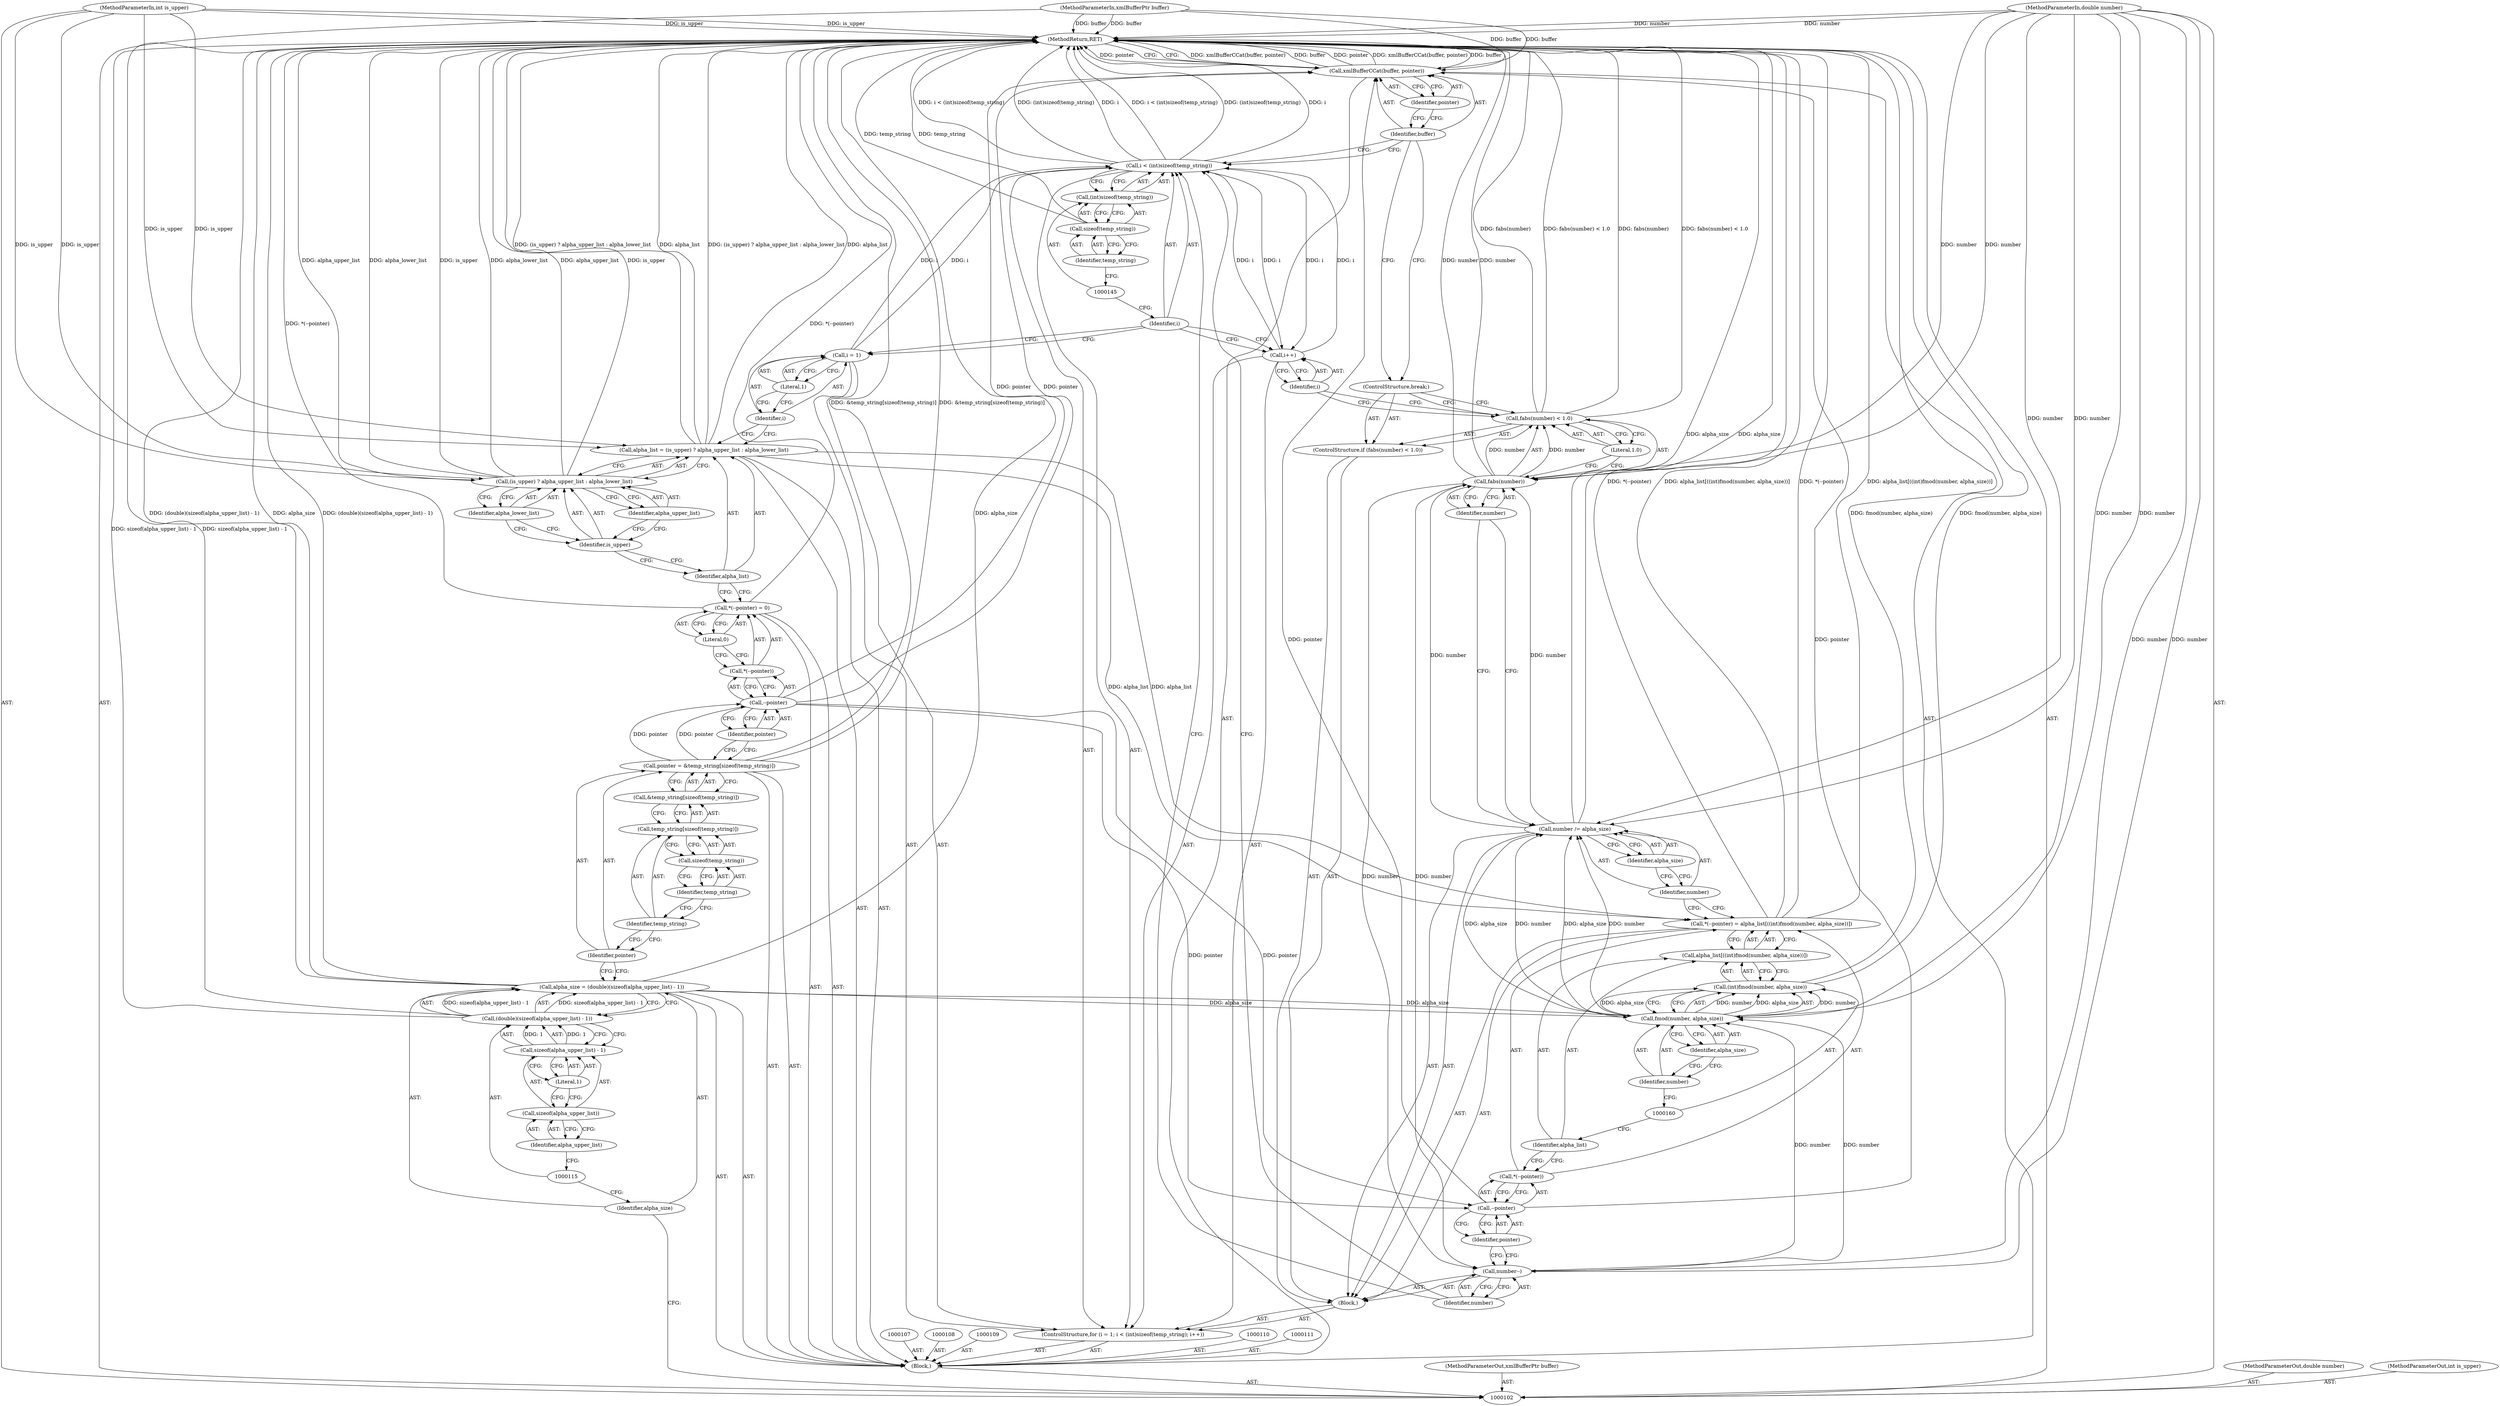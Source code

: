 digraph "1_Chrome_96dbafe288dbe2f0cc45fa3c39daf6d0c37acbab_20" {
"1000176" [label="(MethodReturn,RET)"];
"1000103" [label="(MethodParameterIn,xmlBufferPtr buffer)"];
"1000259" [label="(MethodParameterOut,xmlBufferPtr buffer)"];
"1000122" [label="(Call,&temp_string[sizeof(temp_string)])"];
"1000123" [label="(Call,temp_string[sizeof(temp_string)])"];
"1000124" [label="(Identifier,temp_string)"];
"1000125" [label="(Call,sizeof(temp_string))"];
"1000126" [label="(Identifier,temp_string)"];
"1000120" [label="(Call,pointer = &temp_string[sizeof(temp_string)])"];
"1000121" [label="(Identifier,pointer)"];
"1000131" [label="(Literal,0)"];
"1000127" [label="(Call,*(--pointer) = 0)"];
"1000128" [label="(Call,*(--pointer))"];
"1000129" [label="(Call,--pointer)"];
"1000130" [label="(Identifier,pointer)"];
"1000134" [label="(Call,(is_upper) ? alpha_upper_list : alpha_lower_list)"];
"1000135" [label="(Identifier,is_upper)"];
"1000136" [label="(Identifier,alpha_upper_list)"];
"1000132" [label="(Call,alpha_list = (is_upper) ? alpha_upper_list : alpha_lower_list)"];
"1000133" [label="(Identifier,alpha_list)"];
"1000137" [label="(Identifier,alpha_lower_list)"];
"1000141" [label="(Literal,1)"];
"1000142" [label="(Call,i < (int)sizeof(temp_string))"];
"1000143" [label="(Identifier,i)"];
"1000144" [label="(Call,(int)sizeof(temp_string))"];
"1000146" [label="(Call,sizeof(temp_string))"];
"1000147" [label="(Identifier,temp_string)"];
"1000138" [label="(ControlStructure,for (i = 1; i < (int)sizeof(temp_string); i++))"];
"1000148" [label="(Call,i++)"];
"1000149" [label="(Identifier,i)"];
"1000150" [label="(Block,)"];
"1000139" [label="(Call,i = 1)"];
"1000140" [label="(Identifier,i)"];
"1000151" [label="(Call,number--)"];
"1000152" [label="(Identifier,number)"];
"1000157" [label="(Call,alpha_list[((int)fmod(number, alpha_size))])"];
"1000158" [label="(Identifier,alpha_list)"];
"1000153" [label="(Call,*(--pointer) = alpha_list[((int)fmod(number, alpha_size))])"];
"1000154" [label="(Call,*(--pointer))"];
"1000159" [label="(Call,(int)fmod(number, alpha_size))"];
"1000161" [label="(Call,fmod(number, alpha_size))"];
"1000162" [label="(Identifier,number)"];
"1000155" [label="(Call,--pointer)"];
"1000163" [label="(Identifier,alpha_size)"];
"1000156" [label="(Identifier,pointer)"];
"1000166" [label="(Identifier,alpha_size)"];
"1000164" [label="(Call,number /= alpha_size)"];
"1000165" [label="(Identifier,number)"];
"1000104" [label="(MethodParameterIn,double number)"];
"1000260" [label="(MethodParameterOut,double number)"];
"1000167" [label="(ControlStructure,if (fabs(number) < 1.0))"];
"1000170" [label="(Identifier,number)"];
"1000171" [label="(Literal,1.0)"];
"1000168" [label="(Call,fabs(number) < 1.0)"];
"1000169" [label="(Call,fabs(number))"];
"1000172" [label="(ControlStructure,break;)"];
"1000174" [label="(Identifier,buffer)"];
"1000175" [label="(Identifier,pointer)"];
"1000173" [label="(Call,xmlBufferCCat(buffer, pointer))"];
"1000105" [label="(MethodParameterIn,int is_upper)"];
"1000261" [label="(MethodParameterOut,int is_upper)"];
"1000106" [label="(Block,)"];
"1000112" [label="(Call,alpha_size = (double)(sizeof(alpha_upper_list) - 1))"];
"1000113" [label="(Identifier,alpha_size)"];
"1000114" [label="(Call,(double)(sizeof(alpha_upper_list) - 1))"];
"1000116" [label="(Call,sizeof(alpha_upper_list) - 1)"];
"1000117" [label="(Call,sizeof(alpha_upper_list))"];
"1000118" [label="(Identifier,alpha_upper_list)"];
"1000119" [label="(Literal,1)"];
"1000176" -> "1000102"  [label="AST: "];
"1000176" -> "1000173"  [label="CFG: "];
"1000142" -> "1000176"  [label="DDG: i < (int)sizeof(temp_string)"];
"1000142" -> "1000176"  [label="DDG: (int)sizeof(temp_string)"];
"1000142" -> "1000176"  [label="DDG: i"];
"1000168" -> "1000176"  [label="DDG: fabs(number)"];
"1000168" -> "1000176"  [label="DDG: fabs(number) < 1.0"];
"1000153" -> "1000176"  [label="DDG: alpha_list[((int)fmod(number, alpha_size))]"];
"1000153" -> "1000176"  [label="DDG: *(--pointer)"];
"1000104" -> "1000176"  [label="DDG: number"];
"1000105" -> "1000176"  [label="DDG: is_upper"];
"1000112" -> "1000176"  [label="DDG: (double)(sizeof(alpha_upper_list) - 1)"];
"1000112" -> "1000176"  [label="DDG: alpha_size"];
"1000164" -> "1000176"  [label="DDG: alpha_size"];
"1000169" -> "1000176"  [label="DDG: number"];
"1000127" -> "1000176"  [label="DDG: *(--pointer)"];
"1000103" -> "1000176"  [label="DDG: buffer"];
"1000132" -> "1000176"  [label="DDG: (is_upper) ? alpha_upper_list : alpha_lower_list"];
"1000132" -> "1000176"  [label="DDG: alpha_list"];
"1000134" -> "1000176"  [label="DDG: is_upper"];
"1000134" -> "1000176"  [label="DDG: alpha_upper_list"];
"1000134" -> "1000176"  [label="DDG: alpha_lower_list"];
"1000173" -> "1000176"  [label="DDG: xmlBufferCCat(buffer, pointer)"];
"1000173" -> "1000176"  [label="DDG: buffer"];
"1000173" -> "1000176"  [label="DDG: pointer"];
"1000120" -> "1000176"  [label="DDG: &temp_string[sizeof(temp_string)]"];
"1000146" -> "1000176"  [label="DDG: temp_string"];
"1000159" -> "1000176"  [label="DDG: fmod(number, alpha_size)"];
"1000114" -> "1000176"  [label="DDG: sizeof(alpha_upper_list) - 1"];
"1000103" -> "1000102"  [label="AST: "];
"1000103" -> "1000176"  [label="DDG: buffer"];
"1000103" -> "1000173"  [label="DDG: buffer"];
"1000259" -> "1000102"  [label="AST: "];
"1000122" -> "1000120"  [label="AST: "];
"1000122" -> "1000123"  [label="CFG: "];
"1000123" -> "1000122"  [label="AST: "];
"1000120" -> "1000122"  [label="CFG: "];
"1000123" -> "1000122"  [label="AST: "];
"1000123" -> "1000125"  [label="CFG: "];
"1000124" -> "1000123"  [label="AST: "];
"1000125" -> "1000123"  [label="AST: "];
"1000122" -> "1000123"  [label="CFG: "];
"1000124" -> "1000123"  [label="AST: "];
"1000124" -> "1000121"  [label="CFG: "];
"1000126" -> "1000124"  [label="CFG: "];
"1000125" -> "1000123"  [label="AST: "];
"1000125" -> "1000126"  [label="CFG: "];
"1000126" -> "1000125"  [label="AST: "];
"1000123" -> "1000125"  [label="CFG: "];
"1000126" -> "1000125"  [label="AST: "];
"1000126" -> "1000124"  [label="CFG: "];
"1000125" -> "1000126"  [label="CFG: "];
"1000120" -> "1000106"  [label="AST: "];
"1000120" -> "1000122"  [label="CFG: "];
"1000121" -> "1000120"  [label="AST: "];
"1000122" -> "1000120"  [label="AST: "];
"1000130" -> "1000120"  [label="CFG: "];
"1000120" -> "1000176"  [label="DDG: &temp_string[sizeof(temp_string)]"];
"1000120" -> "1000129"  [label="DDG: pointer"];
"1000121" -> "1000120"  [label="AST: "];
"1000121" -> "1000112"  [label="CFG: "];
"1000124" -> "1000121"  [label="CFG: "];
"1000131" -> "1000127"  [label="AST: "];
"1000131" -> "1000128"  [label="CFG: "];
"1000127" -> "1000131"  [label="CFG: "];
"1000127" -> "1000106"  [label="AST: "];
"1000127" -> "1000131"  [label="CFG: "];
"1000128" -> "1000127"  [label="AST: "];
"1000131" -> "1000127"  [label="AST: "];
"1000133" -> "1000127"  [label="CFG: "];
"1000127" -> "1000176"  [label="DDG: *(--pointer)"];
"1000128" -> "1000127"  [label="AST: "];
"1000128" -> "1000129"  [label="CFG: "];
"1000129" -> "1000128"  [label="AST: "];
"1000131" -> "1000128"  [label="CFG: "];
"1000129" -> "1000128"  [label="AST: "];
"1000129" -> "1000130"  [label="CFG: "];
"1000130" -> "1000129"  [label="AST: "];
"1000128" -> "1000129"  [label="CFG: "];
"1000120" -> "1000129"  [label="DDG: pointer"];
"1000129" -> "1000155"  [label="DDG: pointer"];
"1000129" -> "1000173"  [label="DDG: pointer"];
"1000130" -> "1000129"  [label="AST: "];
"1000130" -> "1000120"  [label="CFG: "];
"1000129" -> "1000130"  [label="CFG: "];
"1000134" -> "1000132"  [label="AST: "];
"1000134" -> "1000136"  [label="CFG: "];
"1000134" -> "1000137"  [label="CFG: "];
"1000135" -> "1000134"  [label="AST: "];
"1000136" -> "1000134"  [label="AST: "];
"1000137" -> "1000134"  [label="AST: "];
"1000132" -> "1000134"  [label="CFG: "];
"1000134" -> "1000176"  [label="DDG: is_upper"];
"1000134" -> "1000176"  [label="DDG: alpha_upper_list"];
"1000134" -> "1000176"  [label="DDG: alpha_lower_list"];
"1000105" -> "1000134"  [label="DDG: is_upper"];
"1000135" -> "1000134"  [label="AST: "];
"1000135" -> "1000133"  [label="CFG: "];
"1000136" -> "1000135"  [label="CFG: "];
"1000137" -> "1000135"  [label="CFG: "];
"1000136" -> "1000134"  [label="AST: "];
"1000136" -> "1000135"  [label="CFG: "];
"1000134" -> "1000136"  [label="CFG: "];
"1000132" -> "1000106"  [label="AST: "];
"1000132" -> "1000134"  [label="CFG: "];
"1000133" -> "1000132"  [label="AST: "];
"1000134" -> "1000132"  [label="AST: "];
"1000140" -> "1000132"  [label="CFG: "];
"1000132" -> "1000176"  [label="DDG: (is_upper) ? alpha_upper_list : alpha_lower_list"];
"1000132" -> "1000176"  [label="DDG: alpha_list"];
"1000105" -> "1000132"  [label="DDG: is_upper"];
"1000132" -> "1000153"  [label="DDG: alpha_list"];
"1000133" -> "1000132"  [label="AST: "];
"1000133" -> "1000127"  [label="CFG: "];
"1000135" -> "1000133"  [label="CFG: "];
"1000137" -> "1000134"  [label="AST: "];
"1000137" -> "1000135"  [label="CFG: "];
"1000134" -> "1000137"  [label="CFG: "];
"1000141" -> "1000139"  [label="AST: "];
"1000141" -> "1000140"  [label="CFG: "];
"1000139" -> "1000141"  [label="CFG: "];
"1000142" -> "1000138"  [label="AST: "];
"1000142" -> "1000144"  [label="CFG: "];
"1000143" -> "1000142"  [label="AST: "];
"1000144" -> "1000142"  [label="AST: "];
"1000152" -> "1000142"  [label="CFG: "];
"1000174" -> "1000142"  [label="CFG: "];
"1000142" -> "1000176"  [label="DDG: i < (int)sizeof(temp_string)"];
"1000142" -> "1000176"  [label="DDG: (int)sizeof(temp_string)"];
"1000142" -> "1000176"  [label="DDG: i"];
"1000139" -> "1000142"  [label="DDG: i"];
"1000148" -> "1000142"  [label="DDG: i"];
"1000142" -> "1000148"  [label="DDG: i"];
"1000143" -> "1000142"  [label="AST: "];
"1000143" -> "1000139"  [label="CFG: "];
"1000143" -> "1000148"  [label="CFG: "];
"1000145" -> "1000143"  [label="CFG: "];
"1000144" -> "1000142"  [label="AST: "];
"1000144" -> "1000146"  [label="CFG: "];
"1000145" -> "1000144"  [label="AST: "];
"1000146" -> "1000144"  [label="AST: "];
"1000142" -> "1000144"  [label="CFG: "];
"1000146" -> "1000144"  [label="AST: "];
"1000146" -> "1000147"  [label="CFG: "];
"1000147" -> "1000146"  [label="AST: "];
"1000144" -> "1000146"  [label="CFG: "];
"1000146" -> "1000176"  [label="DDG: temp_string"];
"1000147" -> "1000146"  [label="AST: "];
"1000147" -> "1000145"  [label="CFG: "];
"1000146" -> "1000147"  [label="CFG: "];
"1000138" -> "1000106"  [label="AST: "];
"1000139" -> "1000138"  [label="AST: "];
"1000142" -> "1000138"  [label="AST: "];
"1000148" -> "1000138"  [label="AST: "];
"1000150" -> "1000138"  [label="AST: "];
"1000148" -> "1000138"  [label="AST: "];
"1000148" -> "1000149"  [label="CFG: "];
"1000149" -> "1000148"  [label="AST: "];
"1000143" -> "1000148"  [label="CFG: "];
"1000148" -> "1000142"  [label="DDG: i"];
"1000142" -> "1000148"  [label="DDG: i"];
"1000149" -> "1000148"  [label="AST: "];
"1000149" -> "1000168"  [label="CFG: "];
"1000148" -> "1000149"  [label="CFG: "];
"1000150" -> "1000138"  [label="AST: "];
"1000151" -> "1000150"  [label="AST: "];
"1000153" -> "1000150"  [label="AST: "];
"1000164" -> "1000150"  [label="AST: "];
"1000167" -> "1000150"  [label="AST: "];
"1000139" -> "1000138"  [label="AST: "];
"1000139" -> "1000141"  [label="CFG: "];
"1000140" -> "1000139"  [label="AST: "];
"1000141" -> "1000139"  [label="AST: "];
"1000143" -> "1000139"  [label="CFG: "];
"1000139" -> "1000142"  [label="DDG: i"];
"1000140" -> "1000139"  [label="AST: "];
"1000140" -> "1000132"  [label="CFG: "];
"1000141" -> "1000140"  [label="CFG: "];
"1000151" -> "1000150"  [label="AST: "];
"1000151" -> "1000152"  [label="CFG: "];
"1000152" -> "1000151"  [label="AST: "];
"1000156" -> "1000151"  [label="CFG: "];
"1000169" -> "1000151"  [label="DDG: number"];
"1000104" -> "1000151"  [label="DDG: number"];
"1000151" -> "1000161"  [label="DDG: number"];
"1000152" -> "1000151"  [label="AST: "];
"1000152" -> "1000142"  [label="CFG: "];
"1000151" -> "1000152"  [label="CFG: "];
"1000157" -> "1000153"  [label="AST: "];
"1000157" -> "1000159"  [label="CFG: "];
"1000158" -> "1000157"  [label="AST: "];
"1000159" -> "1000157"  [label="AST: "];
"1000153" -> "1000157"  [label="CFG: "];
"1000158" -> "1000157"  [label="AST: "];
"1000158" -> "1000154"  [label="CFG: "];
"1000160" -> "1000158"  [label="CFG: "];
"1000153" -> "1000150"  [label="AST: "];
"1000153" -> "1000157"  [label="CFG: "];
"1000154" -> "1000153"  [label="AST: "];
"1000157" -> "1000153"  [label="AST: "];
"1000165" -> "1000153"  [label="CFG: "];
"1000153" -> "1000176"  [label="DDG: alpha_list[((int)fmod(number, alpha_size))]"];
"1000153" -> "1000176"  [label="DDG: *(--pointer)"];
"1000132" -> "1000153"  [label="DDG: alpha_list"];
"1000154" -> "1000153"  [label="AST: "];
"1000154" -> "1000155"  [label="CFG: "];
"1000155" -> "1000154"  [label="AST: "];
"1000158" -> "1000154"  [label="CFG: "];
"1000159" -> "1000157"  [label="AST: "];
"1000159" -> "1000161"  [label="CFG: "];
"1000160" -> "1000159"  [label="AST: "];
"1000161" -> "1000159"  [label="AST: "];
"1000157" -> "1000159"  [label="CFG: "];
"1000159" -> "1000176"  [label="DDG: fmod(number, alpha_size)"];
"1000161" -> "1000159"  [label="DDG: number"];
"1000161" -> "1000159"  [label="DDG: alpha_size"];
"1000161" -> "1000159"  [label="AST: "];
"1000161" -> "1000163"  [label="CFG: "];
"1000162" -> "1000161"  [label="AST: "];
"1000163" -> "1000161"  [label="AST: "];
"1000159" -> "1000161"  [label="CFG: "];
"1000161" -> "1000159"  [label="DDG: number"];
"1000161" -> "1000159"  [label="DDG: alpha_size"];
"1000151" -> "1000161"  [label="DDG: number"];
"1000104" -> "1000161"  [label="DDG: number"];
"1000112" -> "1000161"  [label="DDG: alpha_size"];
"1000161" -> "1000164"  [label="DDG: alpha_size"];
"1000161" -> "1000164"  [label="DDG: number"];
"1000162" -> "1000161"  [label="AST: "];
"1000162" -> "1000160"  [label="CFG: "];
"1000163" -> "1000162"  [label="CFG: "];
"1000155" -> "1000154"  [label="AST: "];
"1000155" -> "1000156"  [label="CFG: "];
"1000156" -> "1000155"  [label="AST: "];
"1000154" -> "1000155"  [label="CFG: "];
"1000129" -> "1000155"  [label="DDG: pointer"];
"1000155" -> "1000173"  [label="DDG: pointer"];
"1000163" -> "1000161"  [label="AST: "];
"1000163" -> "1000162"  [label="CFG: "];
"1000161" -> "1000163"  [label="CFG: "];
"1000156" -> "1000155"  [label="AST: "];
"1000156" -> "1000151"  [label="CFG: "];
"1000155" -> "1000156"  [label="CFG: "];
"1000166" -> "1000164"  [label="AST: "];
"1000166" -> "1000165"  [label="CFG: "];
"1000164" -> "1000166"  [label="CFG: "];
"1000164" -> "1000150"  [label="AST: "];
"1000164" -> "1000166"  [label="CFG: "];
"1000165" -> "1000164"  [label="AST: "];
"1000166" -> "1000164"  [label="AST: "];
"1000170" -> "1000164"  [label="CFG: "];
"1000164" -> "1000176"  [label="DDG: alpha_size"];
"1000161" -> "1000164"  [label="DDG: alpha_size"];
"1000161" -> "1000164"  [label="DDG: number"];
"1000104" -> "1000164"  [label="DDG: number"];
"1000164" -> "1000169"  [label="DDG: number"];
"1000165" -> "1000164"  [label="AST: "];
"1000165" -> "1000153"  [label="CFG: "];
"1000166" -> "1000165"  [label="CFG: "];
"1000104" -> "1000102"  [label="AST: "];
"1000104" -> "1000176"  [label="DDG: number"];
"1000104" -> "1000151"  [label="DDG: number"];
"1000104" -> "1000161"  [label="DDG: number"];
"1000104" -> "1000164"  [label="DDG: number"];
"1000104" -> "1000169"  [label="DDG: number"];
"1000260" -> "1000102"  [label="AST: "];
"1000167" -> "1000150"  [label="AST: "];
"1000168" -> "1000167"  [label="AST: "];
"1000172" -> "1000167"  [label="AST: "];
"1000170" -> "1000169"  [label="AST: "];
"1000170" -> "1000164"  [label="CFG: "];
"1000169" -> "1000170"  [label="CFG: "];
"1000171" -> "1000168"  [label="AST: "];
"1000171" -> "1000169"  [label="CFG: "];
"1000168" -> "1000171"  [label="CFG: "];
"1000168" -> "1000167"  [label="AST: "];
"1000168" -> "1000171"  [label="CFG: "];
"1000169" -> "1000168"  [label="AST: "];
"1000171" -> "1000168"  [label="AST: "];
"1000172" -> "1000168"  [label="CFG: "];
"1000149" -> "1000168"  [label="CFG: "];
"1000168" -> "1000176"  [label="DDG: fabs(number)"];
"1000168" -> "1000176"  [label="DDG: fabs(number) < 1.0"];
"1000169" -> "1000168"  [label="DDG: number"];
"1000169" -> "1000168"  [label="AST: "];
"1000169" -> "1000170"  [label="CFG: "];
"1000170" -> "1000169"  [label="AST: "];
"1000171" -> "1000169"  [label="CFG: "];
"1000169" -> "1000176"  [label="DDG: number"];
"1000169" -> "1000151"  [label="DDG: number"];
"1000169" -> "1000168"  [label="DDG: number"];
"1000164" -> "1000169"  [label="DDG: number"];
"1000104" -> "1000169"  [label="DDG: number"];
"1000172" -> "1000167"  [label="AST: "];
"1000172" -> "1000168"  [label="CFG: "];
"1000174" -> "1000172"  [label="CFG: "];
"1000174" -> "1000173"  [label="AST: "];
"1000174" -> "1000142"  [label="CFG: "];
"1000174" -> "1000172"  [label="CFG: "];
"1000175" -> "1000174"  [label="CFG: "];
"1000175" -> "1000173"  [label="AST: "];
"1000175" -> "1000174"  [label="CFG: "];
"1000173" -> "1000175"  [label="CFG: "];
"1000173" -> "1000106"  [label="AST: "];
"1000173" -> "1000175"  [label="CFG: "];
"1000174" -> "1000173"  [label="AST: "];
"1000175" -> "1000173"  [label="AST: "];
"1000176" -> "1000173"  [label="CFG: "];
"1000173" -> "1000176"  [label="DDG: xmlBufferCCat(buffer, pointer)"];
"1000173" -> "1000176"  [label="DDG: buffer"];
"1000173" -> "1000176"  [label="DDG: pointer"];
"1000103" -> "1000173"  [label="DDG: buffer"];
"1000129" -> "1000173"  [label="DDG: pointer"];
"1000155" -> "1000173"  [label="DDG: pointer"];
"1000105" -> "1000102"  [label="AST: "];
"1000105" -> "1000176"  [label="DDG: is_upper"];
"1000105" -> "1000132"  [label="DDG: is_upper"];
"1000105" -> "1000134"  [label="DDG: is_upper"];
"1000261" -> "1000102"  [label="AST: "];
"1000106" -> "1000102"  [label="AST: "];
"1000107" -> "1000106"  [label="AST: "];
"1000108" -> "1000106"  [label="AST: "];
"1000109" -> "1000106"  [label="AST: "];
"1000110" -> "1000106"  [label="AST: "];
"1000111" -> "1000106"  [label="AST: "];
"1000112" -> "1000106"  [label="AST: "];
"1000120" -> "1000106"  [label="AST: "];
"1000127" -> "1000106"  [label="AST: "];
"1000132" -> "1000106"  [label="AST: "];
"1000138" -> "1000106"  [label="AST: "];
"1000173" -> "1000106"  [label="AST: "];
"1000112" -> "1000106"  [label="AST: "];
"1000112" -> "1000114"  [label="CFG: "];
"1000113" -> "1000112"  [label="AST: "];
"1000114" -> "1000112"  [label="AST: "];
"1000121" -> "1000112"  [label="CFG: "];
"1000112" -> "1000176"  [label="DDG: (double)(sizeof(alpha_upper_list) - 1)"];
"1000112" -> "1000176"  [label="DDG: alpha_size"];
"1000114" -> "1000112"  [label="DDG: sizeof(alpha_upper_list) - 1"];
"1000112" -> "1000161"  [label="DDG: alpha_size"];
"1000113" -> "1000112"  [label="AST: "];
"1000113" -> "1000102"  [label="CFG: "];
"1000115" -> "1000113"  [label="CFG: "];
"1000114" -> "1000112"  [label="AST: "];
"1000114" -> "1000116"  [label="CFG: "];
"1000115" -> "1000114"  [label="AST: "];
"1000116" -> "1000114"  [label="AST: "];
"1000112" -> "1000114"  [label="CFG: "];
"1000114" -> "1000176"  [label="DDG: sizeof(alpha_upper_list) - 1"];
"1000114" -> "1000112"  [label="DDG: sizeof(alpha_upper_list) - 1"];
"1000116" -> "1000114"  [label="DDG: 1"];
"1000116" -> "1000114"  [label="AST: "];
"1000116" -> "1000119"  [label="CFG: "];
"1000117" -> "1000116"  [label="AST: "];
"1000119" -> "1000116"  [label="AST: "];
"1000114" -> "1000116"  [label="CFG: "];
"1000116" -> "1000114"  [label="DDG: 1"];
"1000117" -> "1000116"  [label="AST: "];
"1000117" -> "1000118"  [label="CFG: "];
"1000118" -> "1000117"  [label="AST: "];
"1000119" -> "1000117"  [label="CFG: "];
"1000118" -> "1000117"  [label="AST: "];
"1000118" -> "1000115"  [label="CFG: "];
"1000117" -> "1000118"  [label="CFG: "];
"1000119" -> "1000116"  [label="AST: "];
"1000119" -> "1000117"  [label="CFG: "];
"1000116" -> "1000119"  [label="CFG: "];
}
